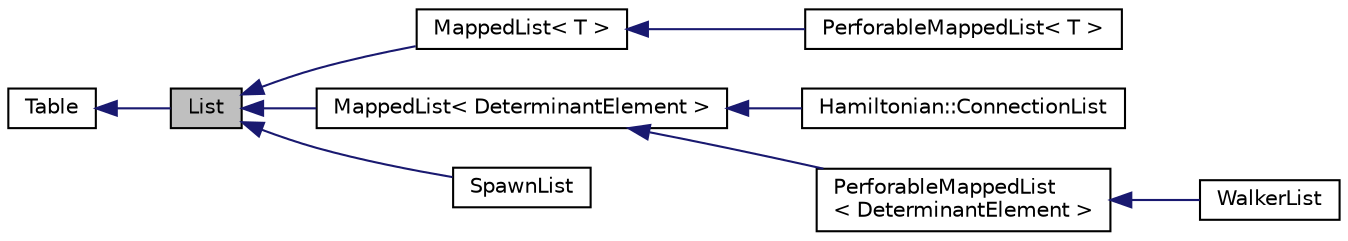digraph "List"
{
  edge [fontname="Helvetica",fontsize="10",labelfontname="Helvetica",labelfontsize="10"];
  node [fontname="Helvetica",fontsize="10",shape=record];
  rankdir="LR";
  Node1 [label="List",height=0.2,width=0.4,color="black", fillcolor="grey75", style="filled", fontcolor="black"];
  Node2 -> Node1 [dir="back",color="midnightblue",fontsize="10",style="solid",fontname="Helvetica"];
  Node2 [label="Table",height=0.2,width=0.4,color="black", fillcolor="white", style="filled",URL="$classTable.html"];
  Node1 -> Node3 [dir="back",color="midnightblue",fontsize="10",style="solid",fontname="Helvetica"];
  Node3 [label="MappedList\< T \>",height=0.2,width=0.4,color="black", fillcolor="white", style="filled",URL="$classMappedList.html"];
  Node3 -> Node4 [dir="back",color="midnightblue",fontsize="10",style="solid",fontname="Helvetica"];
  Node4 [label="PerforableMappedList\< T \>",height=0.2,width=0.4,color="black", fillcolor="white", style="filled",URL="$classPerforableMappedList.html"];
  Node1 -> Node5 [dir="back",color="midnightblue",fontsize="10",style="solid",fontname="Helvetica"];
  Node5 [label="MappedList\< DeterminantElement \>",height=0.2,width=0.4,color="black", fillcolor="white", style="filled",URL="$classMappedList.html"];
  Node5 -> Node6 [dir="back",color="midnightblue",fontsize="10",style="solid",fontname="Helvetica"];
  Node6 [label="Hamiltonian::ConnectionList",height=0.2,width=0.4,color="black", fillcolor="white", style="filled",URL="$classHamiltonian_1_1ConnectionList.html"];
  Node5 -> Node7 [dir="back",color="midnightblue",fontsize="10",style="solid",fontname="Helvetica"];
  Node7 [label="PerforableMappedList\l\< DeterminantElement \>",height=0.2,width=0.4,color="black", fillcolor="white", style="filled",URL="$classPerforableMappedList.html"];
  Node7 -> Node8 [dir="back",color="midnightblue",fontsize="10",style="solid",fontname="Helvetica"];
  Node8 [label="WalkerList",height=0.2,width=0.4,color="black", fillcolor="white", style="filled",URL="$structWalkerList.html"];
  Node1 -> Node9 [dir="back",color="midnightblue",fontsize="10",style="solid",fontname="Helvetica"];
  Node9 [label="SpawnList",height=0.2,width=0.4,color="black", fillcolor="white", style="filled",URL="$structSpawnList.html"];
}
